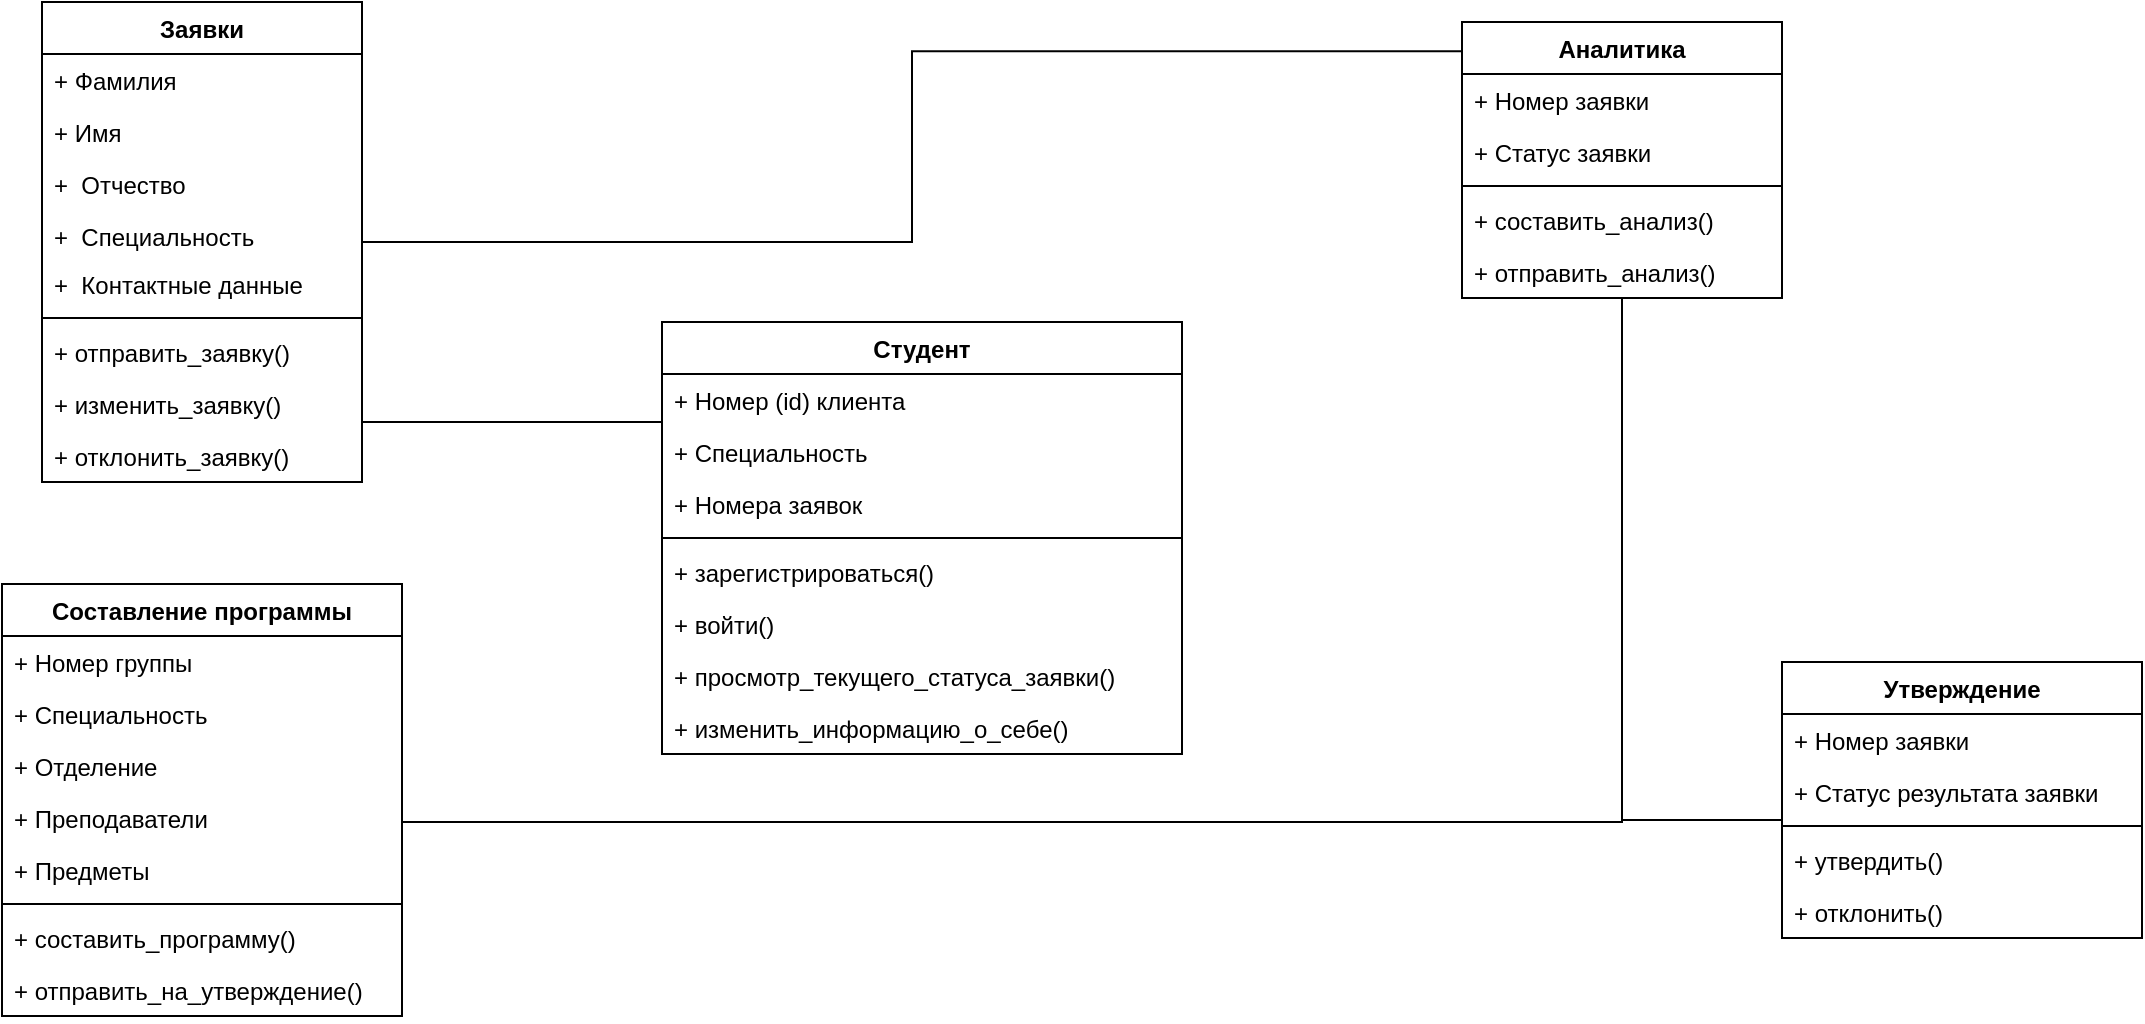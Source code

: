 <mxfile version="20.0.1" type="device"><diagram id="U7W2T_oU9MAtN-t9M7Gj" name="CLASS"><mxGraphModel dx="2105" dy="575" grid="1" gridSize="10" guides="1" tooltips="1" connect="1" arrows="1" fold="1" page="1" pageScale="1" pageWidth="827" pageHeight="1169" math="0" shadow="0"><root><mxCell id="0"/><mxCell id="1" parent="0"/><mxCell id="XS74Il42Nddrh6t6A1vz-1" value="Заявки" style="swimlane;fontStyle=1;align=center;verticalAlign=top;childLayout=stackLayout;horizontal=1;startSize=26;horizontalStack=0;resizeParent=1;resizeParentMax=0;resizeLast=0;collapsible=1;marginBottom=0;" vertex="1" parent="1"><mxGeometry x="-70" y="20" width="160" height="240" as="geometry"/></mxCell><mxCell id="XS74Il42Nddrh6t6A1vz-2" value="+ Фамилия" style="text;strokeColor=none;fillColor=none;align=left;verticalAlign=top;spacingLeft=4;spacingRight=4;overflow=hidden;rotatable=0;points=[[0,0.5],[1,0.5]];portConstraint=eastwest;" vertex="1" parent="XS74Il42Nddrh6t6A1vz-1"><mxGeometry y="26" width="160" height="26" as="geometry"/></mxCell><mxCell id="XS74Il42Nddrh6t6A1vz-15" value="+ Имя" style="text;strokeColor=none;fillColor=none;align=left;verticalAlign=top;spacingLeft=4;spacingRight=4;overflow=hidden;rotatable=0;points=[[0,0.5],[1,0.5]];portConstraint=eastwest;" vertex="1" parent="XS74Il42Nddrh6t6A1vz-1"><mxGeometry y="52" width="160" height="26" as="geometry"/></mxCell><mxCell id="XS74Il42Nddrh6t6A1vz-16" value="+  Отчество&#10;" style="text;strokeColor=none;fillColor=none;align=left;verticalAlign=top;spacingLeft=4;spacingRight=4;overflow=hidden;rotatable=0;points=[[0,0.5],[1,0.5]];portConstraint=eastwest;" vertex="1" parent="XS74Il42Nddrh6t6A1vz-1"><mxGeometry y="78" width="160" height="26" as="geometry"/></mxCell><mxCell id="XS74Il42Nddrh6t6A1vz-18" value="+  Специальность&#10;" style="text;strokeColor=none;fillColor=none;align=left;verticalAlign=top;spacingLeft=4;spacingRight=4;overflow=hidden;rotatable=0;points=[[0,0.5],[1,0.5]];portConstraint=eastwest;" vertex="1" parent="XS74Il42Nddrh6t6A1vz-1"><mxGeometry y="104" width="160" height="24" as="geometry"/></mxCell><mxCell id="XS74Il42Nddrh6t6A1vz-17" value="+  Контактные данные&#10;" style="text;strokeColor=none;fillColor=none;align=left;verticalAlign=top;spacingLeft=4;spacingRight=4;overflow=hidden;rotatable=0;points=[[0,0.5],[1,0.5]];portConstraint=eastwest;" vertex="1" parent="XS74Il42Nddrh6t6A1vz-1"><mxGeometry y="128" width="160" height="26" as="geometry"/></mxCell><mxCell id="XS74Il42Nddrh6t6A1vz-3" value="" style="line;strokeWidth=1;fillColor=none;align=left;verticalAlign=middle;spacingTop=-1;spacingLeft=3;spacingRight=3;rotatable=0;labelPosition=right;points=[];portConstraint=eastwest;" vertex="1" parent="XS74Il42Nddrh6t6A1vz-1"><mxGeometry y="154" width="160" height="8" as="geometry"/></mxCell><mxCell id="XS74Il42Nddrh6t6A1vz-25" value="+ отправить_заявку()&#10;" style="text;strokeColor=none;fillColor=none;align=left;verticalAlign=top;spacingLeft=4;spacingRight=4;overflow=hidden;rotatable=0;points=[[0,0.5],[1,0.5]];portConstraint=eastwest;" vertex="1" parent="XS74Il42Nddrh6t6A1vz-1"><mxGeometry y="162" width="160" height="26" as="geometry"/></mxCell><mxCell id="XS74Il42Nddrh6t6A1vz-30" value="+ изменить_заявку()&#10;" style="text;strokeColor=none;fillColor=none;align=left;verticalAlign=top;spacingLeft=4;spacingRight=4;overflow=hidden;rotatable=0;points=[[0,0.5],[1,0.5]];portConstraint=eastwest;" vertex="1" parent="XS74Il42Nddrh6t6A1vz-1"><mxGeometry y="188" width="160" height="26" as="geometry"/></mxCell><mxCell id="XS74Il42Nddrh6t6A1vz-19" value="+ отклонить_заявку()&#10;" style="text;strokeColor=none;fillColor=none;align=left;verticalAlign=top;spacingLeft=4;spacingRight=4;overflow=hidden;rotatable=0;points=[[0,0.5],[1,0.5]];portConstraint=eastwest;" vertex="1" parent="XS74Il42Nddrh6t6A1vz-1"><mxGeometry y="214" width="160" height="26" as="geometry"/></mxCell><mxCell id="XS74Il42Nddrh6t6A1vz-21" value="Аналитика" style="swimlane;fontStyle=1;align=center;verticalAlign=top;childLayout=stackLayout;horizontal=1;startSize=26;horizontalStack=0;resizeParent=1;resizeParentMax=0;resizeLast=0;collapsible=1;marginBottom=0;" vertex="1" parent="1"><mxGeometry x="640" y="30" width="160" height="138" as="geometry"/></mxCell><mxCell id="XS74Il42Nddrh6t6A1vz-22" value="+ Номер заявки" style="text;strokeColor=none;fillColor=none;align=left;verticalAlign=top;spacingLeft=4;spacingRight=4;overflow=hidden;rotatable=0;points=[[0,0.5],[1,0.5]];portConstraint=eastwest;" vertex="1" parent="XS74Il42Nddrh6t6A1vz-21"><mxGeometry y="26" width="160" height="26" as="geometry"/></mxCell><mxCell id="XS74Il42Nddrh6t6A1vz-32" value="+ Статус заявки" style="text;strokeColor=none;fillColor=none;align=left;verticalAlign=top;spacingLeft=4;spacingRight=4;overflow=hidden;rotatable=0;points=[[0,0.5],[1,0.5]];portConstraint=eastwest;" vertex="1" parent="XS74Il42Nddrh6t6A1vz-21"><mxGeometry y="52" width="160" height="26" as="geometry"/></mxCell><mxCell id="XS74Il42Nddrh6t6A1vz-23" value="" style="line;strokeWidth=1;fillColor=none;align=left;verticalAlign=middle;spacingTop=-1;spacingLeft=3;spacingRight=3;rotatable=0;labelPosition=right;points=[];portConstraint=eastwest;" vertex="1" parent="XS74Il42Nddrh6t6A1vz-21"><mxGeometry y="78" width="160" height="8" as="geometry"/></mxCell><mxCell id="XS74Il42Nddrh6t6A1vz-24" value="+ составить_анализ()" style="text;strokeColor=none;fillColor=none;align=left;verticalAlign=top;spacingLeft=4;spacingRight=4;overflow=hidden;rotatable=0;points=[[0,0.5],[1,0.5]];portConstraint=eastwest;" vertex="1" parent="XS74Il42Nddrh6t6A1vz-21"><mxGeometry y="86" width="160" height="26" as="geometry"/></mxCell><mxCell id="XS74Il42Nddrh6t6A1vz-33" value="+ отправить_анализ()" style="text;strokeColor=none;fillColor=none;align=left;verticalAlign=top;spacingLeft=4;spacingRight=4;overflow=hidden;rotatable=0;points=[[0,0.5],[1,0.5]];portConstraint=eastwest;" vertex="1" parent="XS74Il42Nddrh6t6A1vz-21"><mxGeometry y="112" width="160" height="26" as="geometry"/></mxCell><mxCell id="XS74Il42Nddrh6t6A1vz-26" value="Утверждение" style="swimlane;fontStyle=1;align=center;verticalAlign=top;childLayout=stackLayout;horizontal=1;startSize=26;horizontalStack=0;resizeParent=1;resizeParentMax=0;resizeLast=0;collapsible=1;marginBottom=0;" vertex="1" parent="1"><mxGeometry x="800" y="350" width="180" height="138" as="geometry"/></mxCell><mxCell id="XS74Il42Nddrh6t6A1vz-27" value="+ Номер заявки" style="text;strokeColor=none;fillColor=none;align=left;verticalAlign=top;spacingLeft=4;spacingRight=4;overflow=hidden;rotatable=0;points=[[0,0.5],[1,0.5]];portConstraint=eastwest;" vertex="1" parent="XS74Il42Nddrh6t6A1vz-26"><mxGeometry y="26" width="180" height="26" as="geometry"/></mxCell><mxCell id="XS74Il42Nddrh6t6A1vz-34" value="+ Статус результата заявки" style="text;strokeColor=none;fillColor=none;align=left;verticalAlign=top;spacingLeft=4;spacingRight=4;overflow=hidden;rotatable=0;points=[[0,0.5],[1,0.5]];portConstraint=eastwest;" vertex="1" parent="XS74Il42Nddrh6t6A1vz-26"><mxGeometry y="52" width="180" height="26" as="geometry"/></mxCell><mxCell id="XS74Il42Nddrh6t6A1vz-28" value="" style="line;strokeWidth=1;fillColor=none;align=left;verticalAlign=middle;spacingTop=-1;spacingLeft=3;spacingRight=3;rotatable=0;labelPosition=right;points=[];portConstraint=eastwest;" vertex="1" parent="XS74Il42Nddrh6t6A1vz-26"><mxGeometry y="78" width="180" height="8" as="geometry"/></mxCell><mxCell id="XS74Il42Nddrh6t6A1vz-29" value="+ утвердить()" style="text;strokeColor=none;fillColor=none;align=left;verticalAlign=top;spacingLeft=4;spacingRight=4;overflow=hidden;rotatable=0;points=[[0,0.5],[1,0.5]];portConstraint=eastwest;" vertex="1" parent="XS74Il42Nddrh6t6A1vz-26"><mxGeometry y="86" width="180" height="26" as="geometry"/></mxCell><mxCell id="XS74Il42Nddrh6t6A1vz-35" value="+ отклонить()" style="text;strokeColor=none;fillColor=none;align=left;verticalAlign=top;spacingLeft=4;spacingRight=4;overflow=hidden;rotatable=0;points=[[0,0.5],[1,0.5]];portConstraint=eastwest;" vertex="1" parent="XS74Il42Nddrh6t6A1vz-26"><mxGeometry y="112" width="180" height="26" as="geometry"/></mxCell><mxCell id="XS74Il42Nddrh6t6A1vz-36" value="Студент" style="swimlane;fontStyle=1;align=center;verticalAlign=top;childLayout=stackLayout;horizontal=1;startSize=26;horizontalStack=0;resizeParent=1;resizeParentMax=0;resizeLast=0;collapsible=1;marginBottom=0;" vertex="1" parent="1"><mxGeometry x="240" y="180" width="260" height="216" as="geometry"/></mxCell><mxCell id="XS74Il42Nddrh6t6A1vz-37" value="+ Номер (id) клиента" style="text;strokeColor=none;fillColor=none;align=left;verticalAlign=top;spacingLeft=4;spacingRight=4;overflow=hidden;rotatable=0;points=[[0,0.5],[1,0.5]];portConstraint=eastwest;" vertex="1" parent="XS74Il42Nddrh6t6A1vz-36"><mxGeometry y="26" width="260" height="26" as="geometry"/></mxCell><mxCell id="XS74Il42Nddrh6t6A1vz-38" value="+ Специальность" style="text;strokeColor=none;fillColor=none;align=left;verticalAlign=top;spacingLeft=4;spacingRight=4;overflow=hidden;rotatable=0;points=[[0,0.5],[1,0.5]];portConstraint=eastwest;" vertex="1" parent="XS74Il42Nddrh6t6A1vz-36"><mxGeometry y="52" width="260" height="26" as="geometry"/></mxCell><mxCell id="XS74Il42Nddrh6t6A1vz-42" value="+ Номера заявок" style="text;strokeColor=none;fillColor=none;align=left;verticalAlign=top;spacingLeft=4;spacingRight=4;overflow=hidden;rotatable=0;points=[[0,0.5],[1,0.5]];portConstraint=eastwest;" vertex="1" parent="XS74Il42Nddrh6t6A1vz-36"><mxGeometry y="78" width="260" height="26" as="geometry"/></mxCell><mxCell id="XS74Il42Nddrh6t6A1vz-39" value="" style="line;strokeWidth=1;fillColor=none;align=left;verticalAlign=middle;spacingTop=-1;spacingLeft=3;spacingRight=3;rotatable=0;labelPosition=right;points=[];portConstraint=eastwest;" vertex="1" parent="XS74Il42Nddrh6t6A1vz-36"><mxGeometry y="104" width="260" height="8" as="geometry"/></mxCell><mxCell id="XS74Il42Nddrh6t6A1vz-40" value="+ зарегистрироваться()" style="text;strokeColor=none;fillColor=none;align=left;verticalAlign=top;spacingLeft=4;spacingRight=4;overflow=hidden;rotatable=0;points=[[0,0.5],[1,0.5]];portConstraint=eastwest;" vertex="1" parent="XS74Il42Nddrh6t6A1vz-36"><mxGeometry y="112" width="260" height="26" as="geometry"/></mxCell><mxCell id="XS74Il42Nddrh6t6A1vz-41" value="+ войти()" style="text;strokeColor=none;fillColor=none;align=left;verticalAlign=top;spacingLeft=4;spacingRight=4;overflow=hidden;rotatable=0;points=[[0,0.5],[1,0.5]];portConstraint=eastwest;" vertex="1" parent="XS74Il42Nddrh6t6A1vz-36"><mxGeometry y="138" width="260" height="26" as="geometry"/></mxCell><mxCell id="XS74Il42Nddrh6t6A1vz-44" value="+ просмотр_текущего_статуса_заявки()" style="text;strokeColor=none;fillColor=none;align=left;verticalAlign=top;spacingLeft=4;spacingRight=4;overflow=hidden;rotatable=0;points=[[0,0.5],[1,0.5]];portConstraint=eastwest;" vertex="1" parent="XS74Il42Nddrh6t6A1vz-36"><mxGeometry y="164" width="260" height="26" as="geometry"/></mxCell><mxCell id="XS74Il42Nddrh6t6A1vz-43" value="+ изменить_информацию_о_себе()" style="text;strokeColor=none;fillColor=none;align=left;verticalAlign=top;spacingLeft=4;spacingRight=4;overflow=hidden;rotatable=0;points=[[0,0.5],[1,0.5]];portConstraint=eastwest;" vertex="1" parent="XS74Il42Nddrh6t6A1vz-36"><mxGeometry y="190" width="260" height="26" as="geometry"/></mxCell><mxCell id="XS74Il42Nddrh6t6A1vz-47" value="" style="endArrow=none;html=1;edgeStyle=orthogonalEdgeStyle;rounded=0;" edge="1" parent="1" source="XS74Il42Nddrh6t6A1vz-36" target="XS74Il42Nddrh6t6A1vz-1"><mxGeometry relative="1" as="geometry"><mxPoint x="230" y="270" as="sourcePoint"/><mxPoint x="390" y="270" as="targetPoint"/><Array as="points"><mxPoint x="150" y="230"/><mxPoint x="150" y="230"/></Array></mxGeometry></mxCell><mxCell id="XS74Il42Nddrh6t6A1vz-50" value="Составление программы" style="swimlane;fontStyle=1;align=center;verticalAlign=top;childLayout=stackLayout;horizontal=1;startSize=26;horizontalStack=0;resizeParent=1;resizeParentMax=0;resizeLast=0;collapsible=1;marginBottom=0;" vertex="1" parent="1"><mxGeometry x="-90" y="311" width="200" height="216" as="geometry"/></mxCell><mxCell id="XS74Il42Nddrh6t6A1vz-51" value="+ Номер группы" style="text;strokeColor=none;fillColor=none;align=left;verticalAlign=top;spacingLeft=4;spacingRight=4;overflow=hidden;rotatable=0;points=[[0,0.5],[1,0.5]];portConstraint=eastwest;" vertex="1" parent="XS74Il42Nddrh6t6A1vz-50"><mxGeometry y="26" width="200" height="26" as="geometry"/></mxCell><mxCell id="XS74Il42Nddrh6t6A1vz-52" value="+ Специальность" style="text;strokeColor=none;fillColor=none;align=left;verticalAlign=top;spacingLeft=4;spacingRight=4;overflow=hidden;rotatable=0;points=[[0,0.5],[1,0.5]];portConstraint=eastwest;" vertex="1" parent="XS74Il42Nddrh6t6A1vz-50"><mxGeometry y="52" width="200" height="26" as="geometry"/></mxCell><mxCell id="XS74Il42Nddrh6t6A1vz-56" value="+ Отделение" style="text;strokeColor=none;fillColor=none;align=left;verticalAlign=top;spacingLeft=4;spacingRight=4;overflow=hidden;rotatable=0;points=[[0,0.5],[1,0.5]];portConstraint=eastwest;" vertex="1" parent="XS74Il42Nddrh6t6A1vz-50"><mxGeometry y="78" width="200" height="26" as="geometry"/></mxCell><mxCell id="XS74Il42Nddrh6t6A1vz-57" value="+ Преподаватели" style="text;strokeColor=none;fillColor=none;align=left;verticalAlign=top;spacingLeft=4;spacingRight=4;overflow=hidden;rotatable=0;points=[[0,0.5],[1,0.5]];portConstraint=eastwest;" vertex="1" parent="XS74Il42Nddrh6t6A1vz-50"><mxGeometry y="104" width="200" height="26" as="geometry"/></mxCell><mxCell id="XS74Il42Nddrh6t6A1vz-58" value="+ Предметы" style="text;strokeColor=none;fillColor=none;align=left;verticalAlign=top;spacingLeft=4;spacingRight=4;overflow=hidden;rotatable=0;points=[[0,0.5],[1,0.5]];portConstraint=eastwest;" vertex="1" parent="XS74Il42Nddrh6t6A1vz-50"><mxGeometry y="130" width="200" height="26" as="geometry"/></mxCell><mxCell id="XS74Il42Nddrh6t6A1vz-53" value="" style="line;strokeWidth=1;fillColor=none;align=left;verticalAlign=middle;spacingTop=-1;spacingLeft=3;spacingRight=3;rotatable=0;labelPosition=right;points=[];portConstraint=eastwest;" vertex="1" parent="XS74Il42Nddrh6t6A1vz-50"><mxGeometry y="156" width="200" height="8" as="geometry"/></mxCell><mxCell id="XS74Il42Nddrh6t6A1vz-54" value="+ составить_программу()" style="text;strokeColor=none;fillColor=none;align=left;verticalAlign=top;spacingLeft=4;spacingRight=4;overflow=hidden;rotatable=0;points=[[0,0.5],[1,0.5]];portConstraint=eastwest;" vertex="1" parent="XS74Il42Nddrh6t6A1vz-50"><mxGeometry y="164" width="200" height="26" as="geometry"/></mxCell><mxCell id="XS74Il42Nddrh6t6A1vz-55" value="+ отправить_на_утверждение()" style="text;strokeColor=none;fillColor=none;align=left;verticalAlign=top;spacingLeft=4;spacingRight=4;overflow=hidden;rotatable=0;points=[[0,0.5],[1,0.5]];portConstraint=eastwest;" vertex="1" parent="XS74Il42Nddrh6t6A1vz-50"><mxGeometry y="190" width="200" height="26" as="geometry"/></mxCell><mxCell id="XS74Il42Nddrh6t6A1vz-62" value="" style="endArrow=none;html=1;edgeStyle=orthogonalEdgeStyle;rounded=0;" edge="1" parent="1" source="XS74Il42Nddrh6t6A1vz-21" target="XS74Il42Nddrh6t6A1vz-50"><mxGeometry relative="1" as="geometry"><mxPoint x="490" y="657.5" as="sourcePoint"/><mxPoint x="190" y="657.5" as="targetPoint"/><Array as="points"><mxPoint x="100" y="430"/><mxPoint x="100" y="430"/></Array></mxGeometry></mxCell><mxCell id="XS74Il42Nddrh6t6A1vz-63" value="" style="endArrow=none;html=1;edgeStyle=orthogonalEdgeStyle;rounded=0;" edge="1" parent="1" source="XS74Il42Nddrh6t6A1vz-26" target="XS74Il42Nddrh6t6A1vz-21"><mxGeometry relative="1" as="geometry"><mxPoint x="650" y="630" as="sourcePoint"/><mxPoint x="400" y="680" as="targetPoint"/><Array as="points"><mxPoint x="730" y="429"/><mxPoint x="730" y="429"/></Array></mxGeometry></mxCell><mxCell id="XS74Il42Nddrh6t6A1vz-65" value="" style="endArrow=none;html=1;edgeStyle=orthogonalEdgeStyle;rounded=0;exitX=0.003;exitY=0.106;exitDx=0;exitDy=0;exitPerimeter=0;" edge="1" parent="1" source="XS74Il42Nddrh6t6A1vz-21" target="XS74Il42Nddrh6t6A1vz-1"><mxGeometry relative="1" as="geometry"><mxPoint x="530" y="380" as="sourcePoint"/><mxPoint x="260" y="45" as="targetPoint"/><Array as="points"/></mxGeometry></mxCell></root></mxGraphModel></diagram></mxfile>